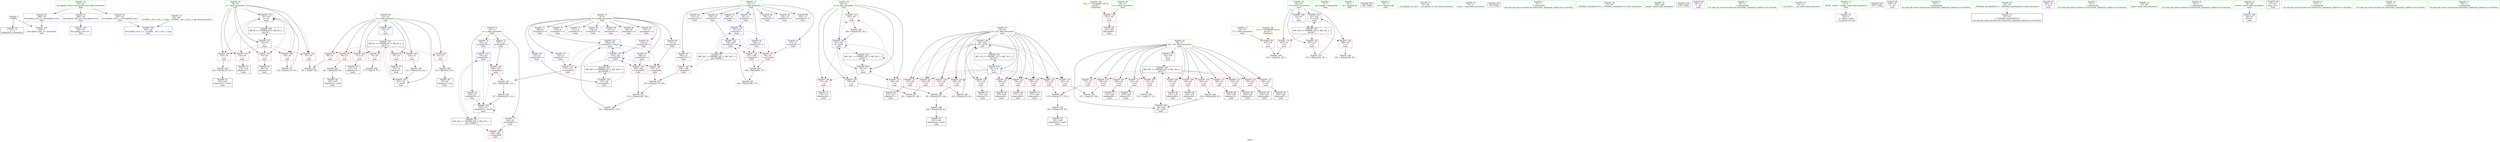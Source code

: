 digraph "SVFG" {
	label="SVFG";

	Node0x55a73d3f6fd0 [shape=record,color=grey,label="{NodeID: 0\nNullPtr}"];
	Node0x55a73d3f6fd0 -> Node0x55a73d413e90[style=solid];
	Node0x55a73d3f6fd0 -> Node0x55a73d41bbf0[style=solid];
	Node0x55a73d414b20 [shape=record,color=red,label="{NodeID: 97\n88\<--52\n\<--i\nmain\n}"];
	Node0x55a73d414b20 -> Node0x55a73d421030[style=solid];
	Node0x55a73d3fb4e0 [shape=record,color=green,label="{NodeID: 14\n10\<--11\na\<--a_field_insensitive\nGlob }"];
	Node0x55a73d3fb4e0 -> Node0x55a73d416f90[style=solid];
	Node0x55a73d3fb4e0 -> Node0x55a73d417060[style=solid];
	Node0x55a73d3fb4e0 -> Node0x55a73d417130[style=solid];
	Node0x55a73d3fb4e0 -> Node0x55a73d417200[style=solid];
	Node0x55a73d4185c0 [shape=record,color=grey,label="{NodeID: 194\n192 = Binary(191, 110, )\n}"];
	Node0x55a73d4185c0 -> Node0x55a73d41c780[style=solid];
	Node0x55a73d415680 [shape=record,color=red,label="{NodeID: 111\n149\<--56\n\<--i22\nmain\n}"];
	Node0x55a73d415680 -> Node0x55a73d4148b0[style=solid];
	Node0x55a73d413980 [shape=record,color=green,label="{NodeID: 28\n60\<--61\nk\<--k_field_insensitive\nmain\n}"];
	Node0x55a73d413980 -> Node0x55a73d41acf0[style=solid];
	Node0x55a73d413980 -> Node0x55a73d41adc0[style=solid];
	Node0x55a73d413980 -> Node0x55a73d41ae90[style=solid];
	Node0x55a73d413980 -> Node0x55a73d41af60[style=solid];
	Node0x55a73d413980 -> Node0x55a73d41c6b0[style=solid];
	Node0x55a73d413980 -> Node0x55a73d41c850[style=solid];
	Node0x55a73d420d30 [shape=record,color=grey,label="{NodeID: 208\n132 = cmp(131, 76, )\n}"];
	Node0x55a73d41a9b0 [shape=record,color=red,label="{NodeID: 125\n183\<--58\n\<--j31\nmain\n}"];
	Node0x55a73d41a9b0 -> Node0x55a73d41df20[style=solid];
	Node0x55a73d414570 [shape=record,color=black,label="{NodeID: 42\n112\<--111\nidxprom15\<--\nmain\n}"];
	Node0x55a73d42b9b0 [shape=record,color=black,label="{NodeID: 222\nMR_22V_2 = PHI(MR_22V_4, MR_22V_1, )\npts\{110000 \}\n}"];
	Node0x55a73d42b9b0 -> Node0x55a73d41b920[style=dashed];
	Node0x55a73d42b9b0 -> Node0x55a73d41c440[style=dashed];
	Node0x55a73d41b510 [shape=record,color=red,label="{NodeID: 139\n169\<--168\n\<--arrayidx45\nmain\n}"];
	Node0x55a73d41b510 -> Node0x55a73d4182c0[style=solid];
	Node0x55a73d4160f0 [shape=record,color=black,label="{NodeID: 56\n206\<--205\nidxprom67\<--\nmain\n}"];
	Node0x55a73d42e8f0 [shape=record,color=yellow,style=double,label="{NodeID: 236\n18V_1 = ENCHI(MR_18V_0)\npts\{65 \}\nFun[main]}"];
	Node0x55a73d42e8f0 -> Node0x55a73d41b2a0[style=dashed];
	Node0x55a73d41c100 [shape=record,color=blue,label="{NodeID: 153\n54\<--120\nj\<--inc\nmain\n}"];
	Node0x55a73d41c100 -> Node0x55a73d414f30[style=dashed];
	Node0x55a73d41c100 -> Node0x55a73d415000[style=dashed];
	Node0x55a73d41c100 -> Node0x55a73d4150d0[style=dashed];
	Node0x55a73d41c100 -> Node0x55a73d4151a0[style=dashed];
	Node0x55a73d41c100 -> Node0x55a73d415270[style=dashed];
	Node0x55a73d41c100 -> Node0x55a73d41c100[style=dashed];
	Node0x55a73d41c100 -> Node0x55a73d429bb0[style=dashed];
	Node0x55a73d416c50 [shape=record,color=purple,label="{NodeID: 70\n195\<--8\narrayidx61\<--d\nmain\n}"];
	Node0x55a73d41cc60 [shape=record,color=blue,label="{NodeID: 167\n62\<--252\ntt\<--inc92\nmain\n}"];
	Node0x55a73d41cc60 -> Node0x55a73d42d2b0[style=dashed];
	Node0x55a73d4177b0 [shape=record,color=purple,label="{NodeID: 84\n113\<--12\narrayidx16\<--C\nmain\n}"];
	Node0x55a73d3f7bd0 [shape=record,color=green,label="{NodeID: 1\n7\<--1\n__dso_handle\<--dummyObj\nGlob }"];
	Node0x55a73d414bf0 [shape=record,color=red,label="{NodeID: 98\n91\<--52\n\<--i\nmain\n}"];
	Node0x55a73d414bf0 -> Node0x55a73d418bc0[style=solid];
	Node0x55a73d3fb5b0 [shape=record,color=green,label="{NodeID: 15\n12\<--13\nC\<--C_field_insensitive\nGlob }"];
	Node0x55a73d3fb5b0 -> Node0x55a73d4172d0[style=solid];
	Node0x55a73d3fb5b0 -> Node0x55a73d4173a0[style=solid];
	Node0x55a73d3fb5b0 -> Node0x55a73d417470[style=solid];
	Node0x55a73d3fb5b0 -> Node0x55a73d417540[style=solid];
	Node0x55a73d3fb5b0 -> Node0x55a73d417610[style=solid];
	Node0x55a73d3fb5b0 -> Node0x55a73d4176e0[style=solid];
	Node0x55a73d3fb5b0 -> Node0x55a73d4177b0[style=solid];
	Node0x55a73d3fb5b0 -> Node0x55a73d417880[style=solid];
	Node0x55a73d3fb5b0 -> Node0x55a73d417950[style=solid];
	Node0x55a73d3fb5b0 -> Node0x55a73d417a20[style=solid];
	Node0x55a73d418740 [shape=record,color=grey,label="{NodeID: 195\n216 = Binary(208, 215, )\n}"];
	Node0x55a73d418740 -> Node0x55a73d418440[style=solid];
	Node0x55a73d415750 [shape=record,color=red,label="{NodeID: 112\n163\<--56\n\<--i22\nmain\n}"];
	Node0x55a73d415750 -> Node0x55a73d415a70[style=solid];
	Node0x55a73d413a50 [shape=record,color=green,label="{NodeID: 29\n62\<--63\ntt\<--tt_field_insensitive\nmain\n}"];
	Node0x55a73d413a50 -> Node0x55a73d41b030[style=solid];
	Node0x55a73d413a50 -> Node0x55a73d41b100[style=solid];
	Node0x55a73d413a50 -> Node0x55a73d41b1d0[style=solid];
	Node0x55a73d413a50 -> Node0x55a73d41cb90[style=solid];
	Node0x55a73d413a50 -> Node0x55a73d41cc60[style=solid];
	Node0x55a73d420eb0 [shape=record,color=grey,label="{NodeID: 209\n75 = cmp(74, 76, )\n}"];
	Node0x55a73d41aa80 [shape=record,color=red,label="{NodeID: 126\n196\<--58\n\<--j31\nmain\n}"];
	Node0x55a73d41aa80 -> Node0x55a73d416020[style=solid];
	Node0x55a73d414640 [shape=record,color=black,label="{NodeID: 43\n115\<--114\nidxprom17\<--\nmain\n}"];
	Node0x55a73d41b5e0 [shape=record,color=red,label="{NodeID: 140\n176\<--175\n\<--arrayidx49\nmain\n}"];
	Node0x55a73d41b5e0 -> Node0x55a73d41e3a0[style=solid];
	Node0x55a73d4161c0 [shape=record,color=black,label="{NodeID: 57\n210\<--209\nidxprom69\<--\nmain\n}"];
	Node0x55a73d41c1d0 [shape=record,color=blue,label="{NodeID: 154\n52\<--125\ni\<--inc20\nmain\n}"];
	Node0x55a73d41c1d0 -> Node0x55a73d4296b0[style=dashed];
	Node0x55a73d416d20 [shape=record,color=purple,label="{NodeID: 71\n198\<--8\narrayidx63\<--d\nmain\n}"];
	Node0x55a73d416d20 -> Node0x55a73d41c780[style=solid];
	Node0x55a73d417880 [shape=record,color=purple,label="{NodeID: 85\n116\<--12\narrayidx18\<--C\nmain\n}"];
	Node0x55a73d417880 -> Node0x55a73d41c030[style=solid];
	Node0x55a73d3f78d0 [shape=record,color=green,label="{NodeID: 2\n14\<--1\n.str\<--dummyObj\nGlob }"];
	Node0x55a73d414cc0 [shape=record,color=red,label="{NodeID: 99\n99\<--52\n\<--i\nmain\n}"];
	Node0x55a73d414cc0 -> Node0x55a73d419040[style=solid];
	Node0x55a73d3fb680 [shape=record,color=green,label="{NodeID: 16\n18\<--22\nllvm.global_ctors\<--llvm.global_ctors_field_insensitive\nGlob }"];
	Node0x55a73d3fb680 -> Node0x55a73d417d60[style=solid];
	Node0x55a73d3fb680 -> Node0x55a73d417e60[style=solid];
	Node0x55a73d3fb680 -> Node0x55a73d417f60[style=solid];
	Node0x55a73d4188c0 [shape=record,color=grey,label="{NodeID: 196\n224 = Binary(223, 85, )\n}"];
	Node0x55a73d4188c0 -> Node0x55a73d41c9f0[style=solid];
	Node0x55a73d415820 [shape=record,color=red,label="{NodeID: 113\n177\<--56\n\<--i22\nmain\n}"];
	Node0x55a73d415820 -> Node0x55a73d41dc20[style=solid];
	Node0x55a73d413b20 [shape=record,color=green,label="{NodeID: 30\n64\<--65\nn\<--n_field_insensitive\nmain\n}"];
	Node0x55a73d413b20 -> Node0x55a73d41b2a0[style=solid];
	Node0x55a73d421030 [shape=record,color=grey,label="{NodeID: 210\n89 = cmp(87, 88, )\n}"];
	Node0x55a73d41ab50 [shape=record,color=red,label="{NodeID: 127\n212\<--58\n\<--j31\nmain\n}"];
	Node0x55a73d41ab50 -> Node0x55a73d416290[style=solid];
	Node0x55a73d414710 [shape=record,color=black,label="{NodeID: 44\n135\<--134\nidxprom26\<--\nmain\n}"];
	Node0x55a73d41b6b0 [shape=record,color=red,label="{NodeID: 141\n189\<--188\n\<--arrayidx57\nmain\n}"];
	Node0x55a73d41b6b0 -> Node0x55a73d41e3a0[style=solid];
	Node0x55a73d416290 [shape=record,color=black,label="{NodeID: 58\n213\<--212\nidxprom71\<--\nmain\n}"];
	Node0x55a73d41c2a0 [shape=record,color=blue,label="{NodeID: 155\n56\<--129\ni22\<--\nmain\n}"];
	Node0x55a73d41c2a0 -> Node0x55a73d42a5b0[style=dashed];
	Node0x55a73d416df0 [shape=record,color=purple,label="{NodeID: 72\n211\<--8\narrayidx70\<--d\nmain\n}"];
	Node0x55a73d1b4610 [shape=record,color=black,label="{NodeID: 252\n69 = PHI()\n}"];
	Node0x55a73d417950 [shape=record,color=purple,label="{NodeID: 86\n182\<--12\narrayidx53\<--C\nmain\n}"];
	Node0x55a73d3f7960 [shape=record,color=green,label="{NodeID: 3\n16\<--1\n.str.1\<--dummyObj\nGlob }"];
	Node0x55a73d414d90 [shape=record,color=red,label="{NodeID: 100\n111\<--52\n\<--i\nmain\n}"];
	Node0x55a73d414d90 -> Node0x55a73d414570[style=solid];
	Node0x55a73d3fb750 [shape=record,color=green,label="{NodeID: 17\n23\<--24\n__cxx_global_var_init\<--__cxx_global_var_init_field_insensitive\n}"];
	Node0x55a73d418a40 [shape=record,color=grey,label="{NodeID: 197\n120 = Binary(119, 85, )\n}"];
	Node0x55a73d418a40 -> Node0x55a73d41c100[style=solid];
	Node0x55a73d4158f0 [shape=record,color=red,label="{NodeID: 114\n193\<--56\n\<--i22\nmain\n}"];
	Node0x55a73d4158f0 -> Node0x55a73d415f50[style=solid];
	Node0x55a73d413bf0 [shape=record,color=green,label="{NodeID: 31\n70\<--71\nscanf\<--scanf_field_insensitive\n}"];
	Node0x55a73d41ac20 [shape=record,color=red,label="{NodeID: 128\n223\<--58\n\<--j31\nmain\n}"];
	Node0x55a73d41ac20 -> Node0x55a73d4188c0[style=solid];
	Node0x55a73d4147e0 [shape=record,color=black,label="{NodeID: 45\n140\<--139\nidxprom29\<--\nmain\n}"];
	Node0x55a73d41b780 [shape=record,color=red,label="{NodeID: 142\n208\<--207\n\<--arrayidx68\nmain\n}"];
	Node0x55a73d41b780 -> Node0x55a73d418740[style=solid];
	Node0x55a73d416360 [shape=record,color=black,label="{NodeID: 59\n219\<--218\nidxprom75\<--\nmain\n}"];
	Node0x55a73d41c370 [shape=record,color=blue,label="{NodeID: 156\n137\<--83\narrayidx28\<--\nmain\n}"];
	Node0x55a73d41c370 -> Node0x55a73d41c5e0[style=dashed];
	Node0x55a73d41c370 -> Node0x55a73d42b4b0[style=dashed];
	Node0x55a73d416ec0 [shape=record,color=purple,label="{NodeID: 73\n214\<--8\narrayidx72\<--d\nmain\n}"];
	Node0x55a73d416ec0 -> Node0x55a73d41b850[style=solid];
	Node0x55a73d438ec0 [shape=record,color=black,label="{NodeID: 253\n30 = PHI()\n}"];
	Node0x55a73d417a20 [shape=record,color=purple,label="{NodeID: 87\n188\<--12\narrayidx57\<--C\nmain\n}"];
	Node0x55a73d417a20 -> Node0x55a73d41b6b0[style=solid];
	Node0x55a73d3faf50 [shape=record,color=green,label="{NodeID: 4\n19\<--1\n\<--dummyObj\nCan only get source location for instruction, argument, global var or function.}"];
	Node0x55a73d41d920 [shape=record,color=grey,label="{NodeID: 184\n241 = Binary(240, 85, )\n}"];
	Node0x55a73d414e60 [shape=record,color=red,label="{NodeID: 101\n124\<--52\n\<--i\nmain\n}"];
	Node0x55a73d414e60 -> Node0x55a73d41e220[style=solid];
	Node0x55a73d3fb820 [shape=record,color=green,label="{NodeID: 18\n27\<--28\n_ZNSt8ios_base4InitC1Ev\<--_ZNSt8ios_base4InitC1Ev_field_insensitive\n}"];
	Node0x55a73d418bc0 [shape=record,color=grey,label="{NodeID: 198\n92 = Binary(91, 85, )\n}"];
	Node0x55a73d418bc0 -> Node0x55a73d414230[style=solid];
	Node0x55a73d4159c0 [shape=record,color=red,label="{NodeID: 115\n205\<--56\n\<--i22\nmain\n}"];
	Node0x55a73d4159c0 -> Node0x55a73d4160f0[style=solid];
	Node0x55a73d413cc0 [shape=record,color=green,label="{NodeID: 32\n248\<--249\nprintf\<--printf_field_insensitive\n}"];
	Node0x55a73d41acf0 [shape=record,color=red,label="{NodeID: 129\n159\<--60\n\<--k\nmain\n}"];
	Node0x55a73d41acf0 -> Node0x55a73d420bb0[style=solid];
	Node0x55a73d4148b0 [shape=record,color=black,label="{NodeID: 46\n150\<--149\nidxprom35\<--\nmain\n}"];
	Node0x55a73d41b850 [shape=record,color=red,label="{NodeID: 143\n215\<--214\n\<--arrayidx72\nmain\n}"];
	Node0x55a73d41b850 -> Node0x55a73d418740[style=solid];
	Node0x55a73d416430 [shape=record,color=black,label="{NodeID: 60\n243\<--242\nidxprom88\<--\nmain\n}"];
	Node0x55a73d41c440 [shape=record,color=blue,label="{NodeID: 157\n141\<--83\narrayidx30\<--\nmain\n}"];
	Node0x55a73d41c440 -> Node0x55a73d41b780[style=dashed];
	Node0x55a73d41c440 -> Node0x55a73d41c920[style=dashed];
	Node0x55a73d41c440 -> Node0x55a73d42b9b0[style=dashed];
	Node0x55a73d416f90 [shape=record,color=purple,label="{NodeID: 74\n141\<--10\narrayidx30\<--a\nmain\n}"];
	Node0x55a73d416f90 -> Node0x55a73d41c440[style=solid];
	Node0x55a73d438fc0 [shape=record,color=black,label="{NodeID: 254\n239 = PHI()\n}"];
	Node0x55a73d417af0 [shape=record,color=purple,label="{NodeID: 88\n68\<--14\n\<--.str\nmain\n}"];
	Node0x55a73d3fafe0 [shape=record,color=green,label="{NodeID: 5\n67\<--1\n\<--dummyObj\nCan only get source location for instruction, argument, global var or function.}"];
	Node0x55a73d41daa0 [shape=record,color=grey,label="{NodeID: 185\n180 = Binary(179, 85, )\n}"];
	Node0x55a73d41daa0 -> Node0x55a73d415db0[style=solid];
	Node0x55a73d414f30 [shape=record,color=red,label="{NodeID: 102\n87\<--54\n\<--j\nmain\n}"];
	Node0x55a73d414f30 -> Node0x55a73d421030[style=solid];
	Node0x55a73d413270 [shape=record,color=green,label="{NodeID: 19\n33\<--34\n__cxa_atexit\<--__cxa_atexit_field_insensitive\n}"];
	Node0x55a73d418d40 [shape=record,color=grey,label="{NodeID: 199\n202 = Binary(201, 85, )\n}"];
	Node0x55a73d418d40 -> Node0x55a73d41c850[style=solid];
	Node0x55a73d41a260 [shape=record,color=red,label="{NodeID: 116\n209\<--56\n\<--i22\nmain\n}"];
	Node0x55a73d41a260 -> Node0x55a73d4161c0[style=solid];
	Node0x55a73d413d90 [shape=record,color=green,label="{NodeID: 33\n20\<--262\n_GLOBAL__sub_I_arti_2_1.cpp\<--_GLOBAL__sub_I_arti_2_1.cpp_field_insensitive\n}"];
	Node0x55a73d413d90 -> Node0x55a73d41baf0[style=solid];
	Node0x55a73d41adc0 [shape=record,color=red,label="{NodeID: 130\n173\<--60\n\<--k\nmain\n}"];
	Node0x55a73d41adc0 -> Node0x55a73d415ce0[style=solid];
	Node0x55a73d414980 [shape=record,color=black,label="{NodeID: 47\n153\<--152\nidxprom37\<--\nmain\n}"];
	Node0x55a73d42d2b0 [shape=record,color=black,label="{NodeID: 227\nMR_16V_3 = PHI(MR_16V_4, MR_16V_2, )\npts\{63 \}\n}"];
	Node0x55a73d42d2b0 -> Node0x55a73d41b030[style=dashed];
	Node0x55a73d42d2b0 -> Node0x55a73d41b100[style=dashed];
	Node0x55a73d42d2b0 -> Node0x55a73d41b1d0[style=dashed];
	Node0x55a73d42d2b0 -> Node0x55a73d41cc60[style=dashed];
	Node0x55a73d41b920 [shape=record,color=red,label="{NodeID: 144\n245\<--244\n\<--arrayidx89\nmain\n}"];
	Node0x55a73d416500 [shape=record,color=purple,label="{NodeID: 61\n29\<--4\n\<--_ZStL8__ioinit\n__cxx_global_var_init\n}"];
	Node0x55a73d41c510 [shape=record,color=blue,label="{NodeID: 158\n58\<--129\nj31\<--\nmain\n}"];
	Node0x55a73d41c510 -> Node0x55a73d41a4d0[style=dashed];
	Node0x55a73d41c510 -> Node0x55a73d41a5a0[style=dashed];
	Node0x55a73d41c510 -> Node0x55a73d41a670[style=dashed];
	Node0x55a73d41c510 -> Node0x55a73d41a740[style=dashed];
	Node0x55a73d41c510 -> Node0x55a73d41a810[style=dashed];
	Node0x55a73d41c510 -> Node0x55a73d41a8e0[style=dashed];
	Node0x55a73d41c510 -> Node0x55a73d41a9b0[style=dashed];
	Node0x55a73d41c510 -> Node0x55a73d41aa80[style=dashed];
	Node0x55a73d41c510 -> Node0x55a73d41ab50[style=dashed];
	Node0x55a73d41c510 -> Node0x55a73d41ac20[style=dashed];
	Node0x55a73d41c510 -> Node0x55a73d41c9f0[style=dashed];
	Node0x55a73d41c510 -> Node0x55a73d42aab0[style=dashed];
	Node0x55a73d417060 [shape=record,color=purple,label="{NodeID: 75\n207\<--10\narrayidx68\<--a\nmain\n}"];
	Node0x55a73d417060 -> Node0x55a73d41b780[style=solid];
	Node0x55a73d4390c0 [shape=record,color=black,label="{NodeID: 255\n247 = PHI()\n}"];
	Node0x55a73d417bc0 [shape=record,color=purple,label="{NodeID: 89\n238\<--14\n\<--.str\nmain\n}"];
	Node0x55a73d3f7570 [shape=record,color=green,label="{NodeID: 6\n76\<--1\n\<--dummyObj\nCan only get source location for instruction, argument, global var or function.}"];
	Node0x55a73d41dc20 [shape=record,color=grey,label="{NodeID: 186\n179 = Binary(177, 178, )\n}"];
	Node0x55a73d41dc20 -> Node0x55a73d41daa0[style=solid];
	Node0x55a73d415000 [shape=record,color=red,label="{NodeID: 103\n95\<--54\n\<--j\nmain\n}"];
	Node0x55a73d415000 -> Node0x55a73d414300[style=solid];
	Node0x55a73d413300 [shape=record,color=green,label="{NodeID: 20\n32\<--38\n_ZNSt8ios_base4InitD1Ev\<--_ZNSt8ios_base4InitD1Ev_field_insensitive\n}"];
	Node0x55a73d413300 -> Node0x55a73d413f90[style=solid];
	Node0x55a73d418ec0 [shape=record,color=grey,label="{NodeID: 200\n104 = Binary(103, 85, )\n}"];
	Node0x55a73d418ec0 -> Node0x55a73d4144a0[style=solid];
	Node0x55a73d41a330 [shape=record,color=red,label="{NodeID: 117\n218\<--56\n\<--i22\nmain\n}"];
	Node0x55a73d41a330 -> Node0x55a73d416360[style=solid];
	Node0x55a73d413e90 [shape=record,color=black,label="{NodeID: 34\n2\<--3\ndummyVal\<--dummyVal\n}"];
	Node0x55a73d41ae90 [shape=record,color=red,label="{NodeID: 131\n184\<--60\n\<--k\nmain\n}"];
	Node0x55a73d41ae90 -> Node0x55a73d41df20[style=solid];
	Node0x55a73d415a70 [shape=record,color=black,label="{NodeID: 48\n164\<--163\nidxprom42\<--\nmain\n}"];
	Node0x55a73d41b9f0 [shape=record,color=blue,label="{NodeID: 145\n266\<--19\nllvm.global_ctors_0\<--\nGlob }"];
	Node0x55a73d4165d0 [shape=record,color=purple,label="{NodeID: 62\n136\<--8\narrayidx27\<--d\nmain\n}"];
	Node0x55a73d41c5e0 [shape=record,color=blue,label="{NodeID: 159\n154\<--156\narrayidx38\<--\nmain\n}"];
	Node0x55a73d41c5e0 -> Node0x55a73d41b510[style=dashed];
	Node0x55a73d41c5e0 -> Node0x55a73d41b5e0[style=dashed];
	Node0x55a73d41c5e0 -> Node0x55a73d41b850[style=dashed];
	Node0x55a73d41c5e0 -> Node0x55a73d41c5e0[style=dashed];
	Node0x55a73d41c5e0 -> Node0x55a73d41c780[style=dashed];
	Node0x55a73d41c5e0 -> Node0x55a73d42b4b0[style=dashed];
	Node0x55a73d417130 [shape=record,color=purple,label="{NodeID: 76\n220\<--10\narrayidx76\<--a\nmain\n}"];
	Node0x55a73d417130 -> Node0x55a73d41c920[style=solid];
	Node0x55a73d417c90 [shape=record,color=purple,label="{NodeID: 90\n246\<--16\n\<--.str.1\nmain\n}"];
	Node0x55a73d3f7600 [shape=record,color=green,label="{NodeID: 7\n83\<--1\n\<--dummyObj\nCan only get source location for instruction, argument, global var or function.}"];
	Node0x55a73d41dda0 [shape=record,color=grey,label="{NodeID: 187\n252 = Binary(251, 85, )\n}"];
	Node0x55a73d41dda0 -> Node0x55a73d41cc60[style=solid];
	Node0x55a73d4150d0 [shape=record,color=red,label="{NodeID: 104\n103\<--54\n\<--j\nmain\n}"];
	Node0x55a73d4150d0 -> Node0x55a73d418ec0[style=solid];
	Node0x55a73d4133d0 [shape=record,color=green,label="{NodeID: 21\n45\<--46\nmain\<--main_field_insensitive\n}"];
	Node0x55a73d419040 [shape=record,color=grey,label="{NodeID: 201\n100 = Binary(99, 85, )\n}"];
	Node0x55a73d419040 -> Node0x55a73d4143d0[style=solid];
	Node0x55a73d41a400 [shape=record,color=red,label="{NodeID: 118\n228\<--56\n\<--i22\nmain\n}"];
	Node0x55a73d41a400 -> Node0x55a73d420730[style=solid];
	Node0x55a73d413f90 [shape=record,color=black,label="{NodeID: 35\n31\<--32\n\<--_ZNSt8ios_base4InitD1Ev\nCan only get source location for instruction, argument, global var or function.}"];
	Node0x55a73d4296b0 [shape=record,color=black,label="{NodeID: 215\nMR_6V_3 = PHI(MR_6V_4, MR_6V_2, )\npts\{53 \}\n}"];
	Node0x55a73d4296b0 -> Node0x55a73d418130[style=dashed];
	Node0x55a73d4296b0 -> Node0x55a73d414a50[style=dashed];
	Node0x55a73d4296b0 -> Node0x55a73d414b20[style=dashed];
	Node0x55a73d4296b0 -> Node0x55a73d414bf0[style=dashed];
	Node0x55a73d4296b0 -> Node0x55a73d414cc0[style=dashed];
	Node0x55a73d4296b0 -> Node0x55a73d414d90[style=dashed];
	Node0x55a73d4296b0 -> Node0x55a73d414e60[style=dashed];
	Node0x55a73d4296b0 -> Node0x55a73d41c1d0[style=dashed];
	Node0x55a73d41af60 [shape=record,color=red,label="{NodeID: 132\n201\<--60\n\<--k\nmain\n}"];
	Node0x55a73d41af60 -> Node0x55a73d418d40[style=solid];
	Node0x55a73d415b40 [shape=record,color=black,label="{NodeID: 49\n167\<--166\nidxprom44\<--\nmain\n}"];
	Node0x55a73d42e2d0 [shape=record,color=yellow,style=double,label="{NodeID: 229\n4V_1 = ENCHI(MR_4V_0)\npts\{51 \}\nFun[main]}"];
	Node0x55a73d42e2d0 -> Node0x55a73d418060[style=dashed];
	Node0x55a73d41baf0 [shape=record,color=blue,label="{NodeID: 146\n267\<--20\nllvm.global_ctors_1\<--_GLOBAL__sub_I_arti_2_1.cpp\nGlob }"];
	Node0x55a73d4166a0 [shape=record,color=purple,label="{NodeID: 63\n137\<--8\narrayidx28\<--d\nmain\n}"];
	Node0x55a73d4166a0 -> Node0x55a73d41c370[style=solid];
	Node0x55a73d41c6b0 [shape=record,color=blue,label="{NodeID: 160\n60\<--85\nk\<--\nmain\n}"];
	Node0x55a73d41c6b0 -> Node0x55a73d41acf0[style=dashed];
	Node0x55a73d41c6b0 -> Node0x55a73d41adc0[style=dashed];
	Node0x55a73d41c6b0 -> Node0x55a73d41ae90[style=dashed];
	Node0x55a73d41c6b0 -> Node0x55a73d41af60[style=dashed];
	Node0x55a73d41c6b0 -> Node0x55a73d41c6b0[style=dashed];
	Node0x55a73d41c6b0 -> Node0x55a73d41c850[style=dashed];
	Node0x55a73d41c6b0 -> Node0x55a73d42afb0[style=dashed];
	Node0x55a73d417200 [shape=record,color=purple,label="{NodeID: 77\n244\<--10\narrayidx89\<--a\nmain\n}"];
	Node0x55a73d417200 -> Node0x55a73d41b920[style=solid];
	Node0x55a73d417d60 [shape=record,color=purple,label="{NodeID: 91\n266\<--18\nllvm.global_ctors_0\<--llvm.global_ctors\nGlob }"];
	Node0x55a73d417d60 -> Node0x55a73d41b9f0[style=solid];
	Node0x55a73d3f7690 [shape=record,color=green,label="{NodeID: 8\n85\<--1\n\<--dummyObj\nCan only get source location for instruction, argument, global var or function.}"];
	Node0x55a73d41df20 [shape=record,color=grey,label="{NodeID: 188\n185 = Binary(183, 184, )\n}"];
	Node0x55a73d41df20 -> Node0x55a73d41e0a0[style=solid];
	Node0x55a73d4151a0 [shape=record,color=red,label="{NodeID: 105\n114\<--54\n\<--j\nmain\n}"];
	Node0x55a73d4151a0 -> Node0x55a73d414640[style=solid];
	Node0x55a73d4134a0 [shape=record,color=green,label="{NodeID: 22\n48\<--49\nretval\<--retval_field_insensitive\nmain\n}"];
	Node0x55a73d4134a0 -> Node0x55a73d41bcf0[style=solid];
	Node0x55a73d420470 [shape=record,color=grey,label="{NodeID: 202\n108 = Binary(98, 107, )\n}"];
	Node0x55a73d420470 -> Node0x55a73d4205b0[style=solid];
	Node0x55a73d41a4d0 [shape=record,color=red,label="{NodeID: 119\n145\<--58\n\<--j31\nmain\n}"];
	Node0x55a73d41a4d0 -> Node0x55a73d4208b0[style=solid];
	Node0x55a73d414090 [shape=record,color=black,label="{NodeID: 36\n47\<--67\nmain_ret\<--\nmain\n}"];
	Node0x55a73d429bb0 [shape=record,color=black,label="{NodeID: 216\nMR_8V_2 = PHI(MR_8V_4, MR_8V_1, )\npts\{55 \}\n}"];
	Node0x55a73d429bb0 -> Node0x55a73d41bf60[style=dashed];
	Node0x55a73d41b030 [shape=record,color=red,label="{NodeID: 133\n234\<--62\n\<--tt\nmain\n}"];
	Node0x55a73d41b030 -> Node0x55a73d420a30[style=solid];
	Node0x55a73d415c10 [shape=record,color=black,label="{NodeID: 50\n171\<--170\nidxprom46\<--\nmain\n}"];
	Node0x55a73d41bbf0 [shape=record,color=blue, style = dotted,label="{NodeID: 147\n268\<--3\nllvm.global_ctors_2\<--dummyVal\nGlob }"];
	Node0x55a73d416770 [shape=record,color=purple,label="{NodeID: 64\n151\<--8\narrayidx36\<--d\nmain\n}"];
	Node0x55a73d41c780 [shape=record,color=blue,label="{NodeID: 161\n198\<--192\narrayidx63\<--rem59\nmain\n}"];
	Node0x55a73d41c780 -> Node0x55a73d41b510[style=dashed];
	Node0x55a73d41c780 -> Node0x55a73d41b5e0[style=dashed];
	Node0x55a73d41c780 -> Node0x55a73d41b850[style=dashed];
	Node0x55a73d41c780 -> Node0x55a73d41c5e0[style=dashed];
	Node0x55a73d41c780 -> Node0x55a73d41c780[style=dashed];
	Node0x55a73d41c780 -> Node0x55a73d42b4b0[style=dashed];
	Node0x55a73d4172d0 [shape=record,color=purple,label="{NodeID: 78\n80\<--12\narrayidx\<--C\nmain\n}"];
	Node0x55a73d417e60 [shape=record,color=purple,label="{NodeID: 92\n267\<--18\nllvm.global_ctors_1\<--llvm.global_ctors\nGlob }"];
	Node0x55a73d417e60 -> Node0x55a73d41baf0[style=solid];
	Node0x55a73d3f7720 [shape=record,color=green,label="{NodeID: 9\n110\<--1\n\<--dummyObj\nCan only get source location for instruction, argument, global var or function.}"];
	Node0x55a73d41e0a0 [shape=record,color=grey,label="{NodeID: 189\n186 = Binary(185, 85, )\n}"];
	Node0x55a73d41e0a0 -> Node0x55a73d415e80[style=solid];
	Node0x55a73d415270 [shape=record,color=red,label="{NodeID: 106\n119\<--54\n\<--j\nmain\n}"];
	Node0x55a73d415270 -> Node0x55a73d418a40[style=solid];
	Node0x55a73d413570 [shape=record,color=green,label="{NodeID: 23\n50\<--51\nT\<--T_field_insensitive\nmain\n}"];
	Node0x55a73d413570 -> Node0x55a73d418060[style=solid];
	Node0x55a73d4205b0 [shape=record,color=grey,label="{NodeID: 203\n109 = Binary(108, 110, )\n}"];
	Node0x55a73d4205b0 -> Node0x55a73d41c030[style=solid];
	Node0x55a73d41a5a0 [shape=record,color=red,label="{NodeID: 120\n152\<--58\n\<--j31\nmain\n}"];
	Node0x55a73d41a5a0 -> Node0x55a73d414980[style=solid];
	Node0x55a73d414160 [shape=record,color=black,label="{NodeID: 37\n79\<--78\nidxprom\<--\nmain\n}"];
	Node0x55a73d42a0b0 [shape=record,color=black,label="{NodeID: 217\nMR_24V_2 = PHI(MR_24V_4, MR_24V_1, )\npts\{130000 \}\n}"];
	Node0x55a73d42a0b0 -> Node0x55a73d41b6b0[style=dashed];
	Node0x55a73d42a0b0 -> Node0x55a73d41be90[style=dashed];
	Node0x55a73d41b100 [shape=record,color=red,label="{NodeID: 134\n240\<--62\n\<--tt\nmain\n}"];
	Node0x55a73d41b100 -> Node0x55a73d41d920[style=solid];
	Node0x55a73d415ce0 [shape=record,color=black,label="{NodeID: 51\n174\<--173\nidxprom48\<--\nmain\n}"];
	Node0x55a73d41bcf0 [shape=record,color=blue,label="{NodeID: 148\n48\<--67\nretval\<--\nmain\n}"];
	Node0x55a73d416840 [shape=record,color=purple,label="{NodeID: 65\n154\<--8\narrayidx38\<--d\nmain\n}"];
	Node0x55a73d416840 -> Node0x55a73d41c5e0[style=solid];
	Node0x55a73d41c850 [shape=record,color=blue,label="{NodeID: 162\n60\<--202\nk\<--inc65\nmain\n}"];
	Node0x55a73d41c850 -> Node0x55a73d41acf0[style=dashed];
	Node0x55a73d41c850 -> Node0x55a73d41adc0[style=dashed];
	Node0x55a73d41c850 -> Node0x55a73d41ae90[style=dashed];
	Node0x55a73d41c850 -> Node0x55a73d41af60[style=dashed];
	Node0x55a73d41c850 -> Node0x55a73d41c6b0[style=dashed];
	Node0x55a73d41c850 -> Node0x55a73d41c850[style=dashed];
	Node0x55a73d41c850 -> Node0x55a73d42afb0[style=dashed];
	Node0x55a73d4173a0 [shape=record,color=purple,label="{NodeID: 79\n81\<--12\narrayidx1\<--C\nmain\n}"];
	Node0x55a73d4173a0 -> Node0x55a73d41be90[style=solid];
	Node0x55a73d417f60 [shape=record,color=purple,label="{NodeID: 93\n268\<--18\nllvm.global_ctors_2\<--llvm.global_ctors\nGlob }"];
	Node0x55a73d417f60 -> Node0x55a73d41bbf0[style=solid];
	Node0x55a73d3f7230 [shape=record,color=green,label="{NodeID: 10\n129\<--1\n\<--dummyObj\nCan only get source location for instruction, argument, global var or function.}"];
	Node0x55a73d41e220 [shape=record,color=grey,label="{NodeID: 190\n125 = Binary(124, 85, )\n}"];
	Node0x55a73d41e220 -> Node0x55a73d41c1d0[style=solid];
	Node0x55a73d415340 [shape=record,color=red,label="{NodeID: 107\n131\<--56\n\<--i22\nmain\n}"];
	Node0x55a73d415340 -> Node0x55a73d420d30[style=solid];
	Node0x55a73d413640 [shape=record,color=green,label="{NodeID: 24\n52\<--53\ni\<--i_field_insensitive\nmain\n}"];
	Node0x55a73d413640 -> Node0x55a73d418130[style=solid];
	Node0x55a73d413640 -> Node0x55a73d414a50[style=solid];
	Node0x55a73d413640 -> Node0x55a73d414b20[style=solid];
	Node0x55a73d413640 -> Node0x55a73d414bf0[style=solid];
	Node0x55a73d413640 -> Node0x55a73d414cc0[style=solid];
	Node0x55a73d413640 -> Node0x55a73d414d90[style=solid];
	Node0x55a73d413640 -> Node0x55a73d414e60[style=solid];
	Node0x55a73d413640 -> Node0x55a73d41bdc0[style=solid];
	Node0x55a73d413640 -> Node0x55a73d41c1d0[style=solid];
	Node0x55a73d420730 [shape=record,color=grey,label="{NodeID: 204\n229 = Binary(228, 85, )\n}"];
	Node0x55a73d420730 -> Node0x55a73d41cac0[style=solid];
	Node0x55a73d41a670 [shape=record,color=red,label="{NodeID: 121\n160\<--58\n\<--j31\nmain\n}"];
	Node0x55a73d41a670 -> Node0x55a73d420bb0[style=solid];
	Node0x55a73d414230 [shape=record,color=black,label="{NodeID: 38\n93\<--92\nidxprom5\<--sub\nmain\n}"];
	Node0x55a73d42a5b0 [shape=record,color=black,label="{NodeID: 218\nMR_10V_3 = PHI(MR_10V_4, MR_10V_2, )\npts\{57 \}\n}"];
	Node0x55a73d42a5b0 -> Node0x55a73d415340[style=dashed];
	Node0x55a73d42a5b0 -> Node0x55a73d415410[style=dashed];
	Node0x55a73d42a5b0 -> Node0x55a73d4154e0[style=dashed];
	Node0x55a73d42a5b0 -> Node0x55a73d4155b0[style=dashed];
	Node0x55a73d42a5b0 -> Node0x55a73d415680[style=dashed];
	Node0x55a73d42a5b0 -> Node0x55a73d415750[style=dashed];
	Node0x55a73d42a5b0 -> Node0x55a73d415820[style=dashed];
	Node0x55a73d42a5b0 -> Node0x55a73d4158f0[style=dashed];
	Node0x55a73d42a5b0 -> Node0x55a73d4159c0[style=dashed];
	Node0x55a73d42a5b0 -> Node0x55a73d41a260[style=dashed];
	Node0x55a73d42a5b0 -> Node0x55a73d41a330[style=dashed];
	Node0x55a73d42a5b0 -> Node0x55a73d41a400[style=dashed];
	Node0x55a73d42a5b0 -> Node0x55a73d41cac0[style=dashed];
	Node0x55a73d41b1d0 [shape=record,color=red,label="{NodeID: 135\n251\<--62\n\<--tt\nmain\n}"];
	Node0x55a73d41b1d0 -> Node0x55a73d41dda0[style=solid];
	Node0x55a73d415db0 [shape=record,color=black,label="{NodeID: 52\n181\<--180\nidxprom52\<--sub51\nmain\n}"];
	Node0x55a73d41bdc0 [shape=record,color=blue,label="{NodeID: 149\n52\<--67\ni\<--\nmain\n}"];
	Node0x55a73d41bdc0 -> Node0x55a73d4296b0[style=dashed];
	Node0x55a73d416910 [shape=record,color=purple,label="{NodeID: 66\n165\<--8\narrayidx43\<--d\nmain\n}"];
	Node0x55a73d41c920 [shape=record,color=blue,label="{NodeID: 163\n220\<--217\narrayidx76\<--rem74\nmain\n}"];
	Node0x55a73d41c920 -> Node0x55a73d41b780[style=dashed];
	Node0x55a73d41c920 -> Node0x55a73d41c920[style=dashed];
	Node0x55a73d41c920 -> Node0x55a73d42b9b0[style=dashed];
	Node0x55a73d417470 [shape=record,color=purple,label="{NodeID: 80\n94\<--12\narrayidx6\<--C\nmain\n}"];
	Node0x55a73d418060 [shape=record,color=red,label="{NodeID: 94\n235\<--50\n\<--T\nmain\n}"];
	Node0x55a73d418060 -> Node0x55a73d420a30[style=solid];
	Node0x55a73d3f7300 [shape=record,color=green,label="{NodeID: 11\n156\<--1\n\<--dummyObj\nCan only get source location for instruction, argument, global var or function.}"];
	Node0x55a73d41e3a0 [shape=record,color=grey,label="{NodeID: 191\n190 = Binary(176, 189, )\n}"];
	Node0x55a73d41e3a0 -> Node0x55a73d4182c0[style=solid];
	Node0x55a73d415410 [shape=record,color=red,label="{NodeID: 108\n134\<--56\n\<--i22\nmain\n}"];
	Node0x55a73d415410 -> Node0x55a73d414710[style=solid];
	Node0x55a73d413710 [shape=record,color=green,label="{NodeID: 25\n54\<--55\nj\<--j_field_insensitive\nmain\n}"];
	Node0x55a73d413710 -> Node0x55a73d414f30[style=solid];
	Node0x55a73d413710 -> Node0x55a73d415000[style=solid];
	Node0x55a73d413710 -> Node0x55a73d4150d0[style=solid];
	Node0x55a73d413710 -> Node0x55a73d4151a0[style=solid];
	Node0x55a73d413710 -> Node0x55a73d415270[style=solid];
	Node0x55a73d413710 -> Node0x55a73d41bf60[style=solid];
	Node0x55a73d413710 -> Node0x55a73d41c100[style=solid];
	Node0x55a73d4208b0 [shape=record,color=grey,label="{NodeID: 205\n147 = cmp(145, 146, )\n}"];
	Node0x55a73d41a740 [shape=record,color=red,label="{NodeID: 122\n166\<--58\n\<--j31\nmain\n}"];
	Node0x55a73d41a740 -> Node0x55a73d415b40[style=solid];
	Node0x55a73d414300 [shape=record,color=black,label="{NodeID: 39\n96\<--95\nidxprom7\<--\nmain\n}"];
	Node0x55a73d42aab0 [shape=record,color=black,label="{NodeID: 219\nMR_12V_2 = PHI(MR_12V_4, MR_12V_1, )\npts\{59 \}\n}"];
	Node0x55a73d42aab0 -> Node0x55a73d41c510[style=dashed];
	Node0x55a73d41b2a0 [shape=record,color=red,label="{NodeID: 136\n242\<--64\n\<--n\nmain\n}"];
	Node0x55a73d41b2a0 -> Node0x55a73d416430[style=solid];
	Node0x55a73d415e80 [shape=record,color=black,label="{NodeID: 53\n187\<--186\nidxprom56\<--sub55\nmain\n}"];
	Node0x55a73d41be90 [shape=record,color=blue,label="{NodeID: 150\n81\<--83\narrayidx1\<--\nmain\n}"];
	Node0x55a73d41be90 -> Node0x55a73d41b370[style=dashed];
	Node0x55a73d41be90 -> Node0x55a73d41b440[style=dashed];
	Node0x55a73d41be90 -> Node0x55a73d41c030[style=dashed];
	Node0x55a73d41be90 -> Node0x55a73d42a0b0[style=dashed];
	Node0x55a73d4169e0 [shape=record,color=purple,label="{NodeID: 67\n168\<--8\narrayidx45\<--d\nmain\n}"];
	Node0x55a73d4169e0 -> Node0x55a73d41b510[style=solid];
	Node0x55a73d41c9f0 [shape=record,color=blue,label="{NodeID: 164\n58\<--224\nj31\<--inc78\nmain\n}"];
	Node0x55a73d41c9f0 -> Node0x55a73d41a4d0[style=dashed];
	Node0x55a73d41c9f0 -> Node0x55a73d41a5a0[style=dashed];
	Node0x55a73d41c9f0 -> Node0x55a73d41a670[style=dashed];
	Node0x55a73d41c9f0 -> Node0x55a73d41a740[style=dashed];
	Node0x55a73d41c9f0 -> Node0x55a73d41a810[style=dashed];
	Node0x55a73d41c9f0 -> Node0x55a73d41a8e0[style=dashed];
	Node0x55a73d41c9f0 -> Node0x55a73d41a9b0[style=dashed];
	Node0x55a73d41c9f0 -> Node0x55a73d41aa80[style=dashed];
	Node0x55a73d41c9f0 -> Node0x55a73d41ab50[style=dashed];
	Node0x55a73d41c9f0 -> Node0x55a73d41ac20[style=dashed];
	Node0x55a73d41c9f0 -> Node0x55a73d41c9f0[style=dashed];
	Node0x55a73d41c9f0 -> Node0x55a73d42aab0[style=dashed];
	Node0x55a73d417540 [shape=record,color=purple,label="{NodeID: 81\n97\<--12\narrayidx8\<--C\nmain\n}"];
	Node0x55a73d417540 -> Node0x55a73d41b370[style=solid];
	Node0x55a73d418130 [shape=record,color=red,label="{NodeID: 95\n74\<--52\n\<--i\nmain\n}"];
	Node0x55a73d418130 -> Node0x55a73d420eb0[style=solid];
	Node0x55a73d3f73d0 [shape=record,color=green,label="{NodeID: 12\n4\<--6\n_ZStL8__ioinit\<--_ZStL8__ioinit_field_insensitive\nGlob }"];
	Node0x55a73d3f73d0 -> Node0x55a73d416500[style=solid];
	Node0x55a73d4182c0 [shape=record,color=grey,label="{NodeID: 192\n191 = Binary(169, 190, )\n}"];
	Node0x55a73d4182c0 -> Node0x55a73d4185c0[style=solid];
	Node0x55a73d4154e0 [shape=record,color=red,label="{NodeID: 109\n139\<--56\n\<--i22\nmain\n}"];
	Node0x55a73d4154e0 -> Node0x55a73d4147e0[style=solid];
	Node0x55a73d4137e0 [shape=record,color=green,label="{NodeID: 26\n56\<--57\ni22\<--i22_field_insensitive\nmain\n}"];
	Node0x55a73d4137e0 -> Node0x55a73d415340[style=solid];
	Node0x55a73d4137e0 -> Node0x55a73d415410[style=solid];
	Node0x55a73d4137e0 -> Node0x55a73d4154e0[style=solid];
	Node0x55a73d4137e0 -> Node0x55a73d4155b0[style=solid];
	Node0x55a73d4137e0 -> Node0x55a73d415680[style=solid];
	Node0x55a73d4137e0 -> Node0x55a73d415750[style=solid];
	Node0x55a73d4137e0 -> Node0x55a73d415820[style=solid];
	Node0x55a73d4137e0 -> Node0x55a73d4158f0[style=solid];
	Node0x55a73d4137e0 -> Node0x55a73d4159c0[style=solid];
	Node0x55a73d4137e0 -> Node0x55a73d41a260[style=solid];
	Node0x55a73d4137e0 -> Node0x55a73d41a330[style=solid];
	Node0x55a73d4137e0 -> Node0x55a73d41a400[style=solid];
	Node0x55a73d4137e0 -> Node0x55a73d41c2a0[style=solid];
	Node0x55a73d4137e0 -> Node0x55a73d41cac0[style=solid];
	Node0x55a73d420a30 [shape=record,color=grey,label="{NodeID: 206\n236 = cmp(234, 235, )\n}"];
	Node0x55a73d41a810 [shape=record,color=red,label="{NodeID: 123\n170\<--58\n\<--j31\nmain\n}"];
	Node0x55a73d41a810 -> Node0x55a73d415c10[style=solid];
	Node0x55a73d4143d0 [shape=record,color=black,label="{NodeID: 40\n101\<--100\nidxprom10\<--sub9\nmain\n}"];
	Node0x55a73d42afb0 [shape=record,color=black,label="{NodeID: 220\nMR_14V_2 = PHI(MR_14V_3, MR_14V_1, )\npts\{61 \}\n}"];
	Node0x55a73d42afb0 -> Node0x55a73d41c6b0[style=dashed];
	Node0x55a73d42afb0 -> Node0x55a73d42afb0[style=dashed];
	Node0x55a73d41b370 [shape=record,color=red,label="{NodeID: 137\n98\<--97\n\<--arrayidx8\nmain\n}"];
	Node0x55a73d41b370 -> Node0x55a73d420470[style=solid];
	Node0x55a73d415f50 [shape=record,color=black,label="{NodeID: 54\n194\<--193\nidxprom60\<--\nmain\n}"];
	Node0x55a73d41bf60 [shape=record,color=blue,label="{NodeID: 151\n54\<--85\nj\<--\nmain\n}"];
	Node0x55a73d41bf60 -> Node0x55a73d414f30[style=dashed];
	Node0x55a73d41bf60 -> Node0x55a73d415000[style=dashed];
	Node0x55a73d41bf60 -> Node0x55a73d4150d0[style=dashed];
	Node0x55a73d41bf60 -> Node0x55a73d4151a0[style=dashed];
	Node0x55a73d41bf60 -> Node0x55a73d415270[style=dashed];
	Node0x55a73d41bf60 -> Node0x55a73d41c100[style=dashed];
	Node0x55a73d41bf60 -> Node0x55a73d429bb0[style=dashed];
	Node0x55a73d416ab0 [shape=record,color=purple,label="{NodeID: 68\n172\<--8\narrayidx47\<--d\nmain\n}"];
	Node0x55a73d41cac0 [shape=record,color=blue,label="{NodeID: 165\n56\<--229\ni22\<--inc81\nmain\n}"];
	Node0x55a73d41cac0 -> Node0x55a73d42a5b0[style=dashed];
	Node0x55a73d417610 [shape=record,color=purple,label="{NodeID: 82\n102\<--12\narrayidx11\<--C\nmain\n}"];
	Node0x55a73d414a50 [shape=record,color=red,label="{NodeID: 96\n78\<--52\n\<--i\nmain\n}"];
	Node0x55a73d414a50 -> Node0x55a73d414160[style=solid];
	Node0x55a73d3f74a0 [shape=record,color=green,label="{NodeID: 13\n8\<--9\nd\<--d_field_insensitive\nGlob }"];
	Node0x55a73d3f74a0 -> Node0x55a73d4165d0[style=solid];
	Node0x55a73d3f74a0 -> Node0x55a73d4166a0[style=solid];
	Node0x55a73d3f74a0 -> Node0x55a73d416770[style=solid];
	Node0x55a73d3f74a0 -> Node0x55a73d416840[style=solid];
	Node0x55a73d3f74a0 -> Node0x55a73d416910[style=solid];
	Node0x55a73d3f74a0 -> Node0x55a73d4169e0[style=solid];
	Node0x55a73d3f74a0 -> Node0x55a73d416ab0[style=solid];
	Node0x55a73d3f74a0 -> Node0x55a73d416b80[style=solid];
	Node0x55a73d3f74a0 -> Node0x55a73d416c50[style=solid];
	Node0x55a73d3f74a0 -> Node0x55a73d416d20[style=solid];
	Node0x55a73d3f74a0 -> Node0x55a73d416df0[style=solid];
	Node0x55a73d3f74a0 -> Node0x55a73d416ec0[style=solid];
	Node0x55a73d418440 [shape=record,color=grey,label="{NodeID: 193\n217 = Binary(216, 110, )\n}"];
	Node0x55a73d418440 -> Node0x55a73d41c920[style=solid];
	Node0x55a73d4155b0 [shape=record,color=red,label="{NodeID: 110\n146\<--56\n\<--i22\nmain\n}"];
	Node0x55a73d4155b0 -> Node0x55a73d4208b0[style=solid];
	Node0x55a73d4138b0 [shape=record,color=green,label="{NodeID: 27\n58\<--59\nj31\<--j31_field_insensitive\nmain\n}"];
	Node0x55a73d4138b0 -> Node0x55a73d41a4d0[style=solid];
	Node0x55a73d4138b0 -> Node0x55a73d41a5a0[style=solid];
	Node0x55a73d4138b0 -> Node0x55a73d41a670[style=solid];
	Node0x55a73d4138b0 -> Node0x55a73d41a740[style=solid];
	Node0x55a73d4138b0 -> Node0x55a73d41a810[style=solid];
	Node0x55a73d4138b0 -> Node0x55a73d41a8e0[style=solid];
	Node0x55a73d4138b0 -> Node0x55a73d41a9b0[style=solid];
	Node0x55a73d4138b0 -> Node0x55a73d41aa80[style=solid];
	Node0x55a73d4138b0 -> Node0x55a73d41ab50[style=solid];
	Node0x55a73d4138b0 -> Node0x55a73d41ac20[style=solid];
	Node0x55a73d4138b0 -> Node0x55a73d41c510[style=solid];
	Node0x55a73d4138b0 -> Node0x55a73d41c9f0[style=solid];
	Node0x55a73d420bb0 [shape=record,color=grey,label="{NodeID: 207\n161 = cmp(159, 160, )\n}"];
	Node0x55a73d41a8e0 [shape=record,color=red,label="{NodeID: 124\n178\<--58\n\<--j31\nmain\n}"];
	Node0x55a73d41a8e0 -> Node0x55a73d41dc20[style=solid];
	Node0x55a73d4144a0 [shape=record,color=black,label="{NodeID: 41\n105\<--104\nidxprom13\<--sub12\nmain\n}"];
	Node0x55a73d42b4b0 [shape=record,color=black,label="{NodeID: 221\nMR_20V_2 = PHI(MR_20V_4, MR_20V_1, )\npts\{90000 \}\n}"];
	Node0x55a73d42b4b0 -> Node0x55a73d41c370[style=dashed];
	Node0x55a73d41b440 [shape=record,color=red,label="{NodeID: 138\n107\<--106\n\<--arrayidx14\nmain\n}"];
	Node0x55a73d41b440 -> Node0x55a73d420470[style=solid];
	Node0x55a73d416020 [shape=record,color=black,label="{NodeID: 55\n197\<--196\nidxprom62\<--\nmain\n}"];
	Node0x55a73d41c030 [shape=record,color=blue,label="{NodeID: 152\n116\<--109\narrayidx18\<--rem\nmain\n}"];
	Node0x55a73d41c030 -> Node0x55a73d41b370[style=dashed];
	Node0x55a73d41c030 -> Node0x55a73d41b440[style=dashed];
	Node0x55a73d41c030 -> Node0x55a73d41c030[style=dashed];
	Node0x55a73d41c030 -> Node0x55a73d42a0b0[style=dashed];
	Node0x55a73d416b80 [shape=record,color=purple,label="{NodeID: 69\n175\<--8\narrayidx49\<--d\nmain\n}"];
	Node0x55a73d416b80 -> Node0x55a73d41b5e0[style=solid];
	Node0x55a73d41cb90 [shape=record,color=blue,label="{NodeID: 166\n62\<--67\ntt\<--\nmain\n}"];
	Node0x55a73d41cb90 -> Node0x55a73d42d2b0[style=dashed];
	Node0x55a73d4176e0 [shape=record,color=purple,label="{NodeID: 83\n106\<--12\narrayidx14\<--C\nmain\n}"];
	Node0x55a73d4176e0 -> Node0x55a73d41b440[style=solid];
}
